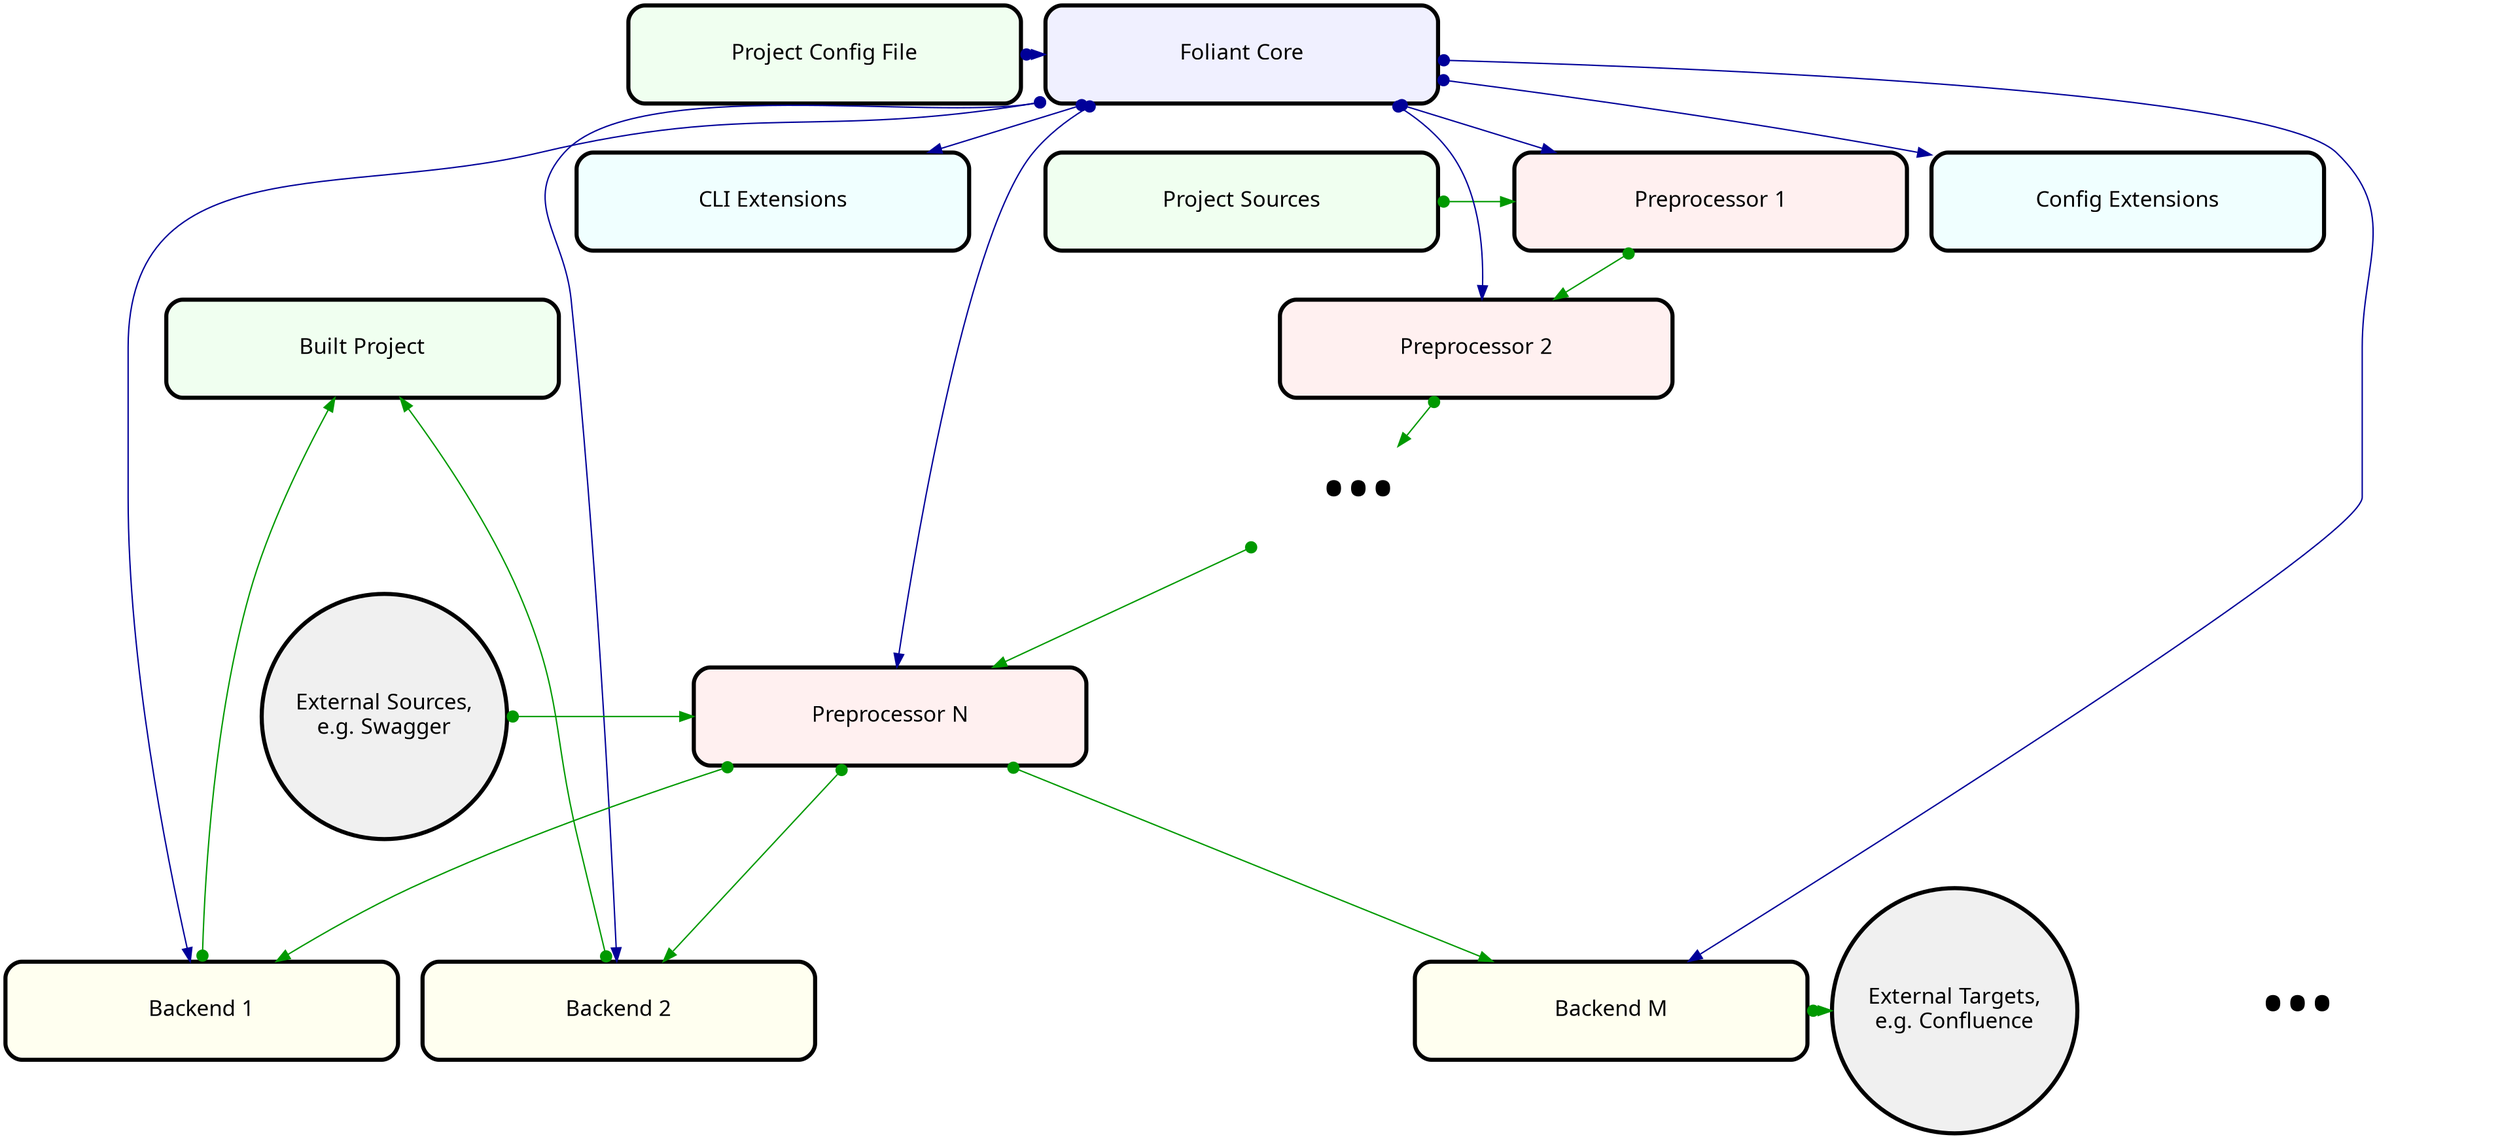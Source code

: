 digraph {
graph [splines = "true", fontname = "PT Sans Caption", fontsize = "16"];
node [shape = "box", fixedsize = "true", width = "4", height = "1", penwidth = "3", fontname = "PT Sans Caption", fontsize = "16"];
edge [dir = "both", arrowtail = "dot", arrowhead = "normal"];
"config" [style = "filled, rounded", fillcolor = "#f0fff0", label = "Project Config File", pos = "0, 0.0!"];
"src" [style = "filled, rounded", fillcolor = "#f0fff0", label = "Project Sources", pos = "0, -2.78!"];
"artifacts" [style = "filled, rounded", fillcolor = "#f0fff0", label = "Built Project", pos = "0, -5.56!"];
"core" [style = "filled, rounded", fillcolor = "#f0f0ff", label = "Foliant Core", pos = "16.67, 0.0!"];
"config_extensions" [style = "filled, rounded", fillcolor = "#f0ffff", label = "Config Extensions", pos = "27.79, -2.78!"];
"cli_extensions" [style = "filled, rounded", fillcolor = "#f0ffff", label = "CLI Extensions", pos = "22.23, -2.78!"];
"preprocessor_1" [style = "filled, rounded", fillcolor = "#fff0f0", label = "Preprocessor 1", pos = "11.11, -2.78!"];
"preprocessor_2" [style = "filled, rounded", fillcolor = "#fff0f0", label = "Preprocessor 2", pos = "11.11, -5.56!"];
"more_preprocessors" [penwidth = "0", fontsize = "48", label = "•••", pos = "11.11, -8.33!"];
"preprocessor_n" [style = "filled, rounded", fillcolor = "#fff0f0", label = "Preprocessor N", pos = "11.11, -11.11!"];
"backend_1" [style = "filled, rounded", fillcolor = "#fffff0", label = "Backend 1", pos = "11.11, -13.89!"];
"backend_2" [style = "filled, rounded", fillcolor = "#fffff0", label = "Backend 2", pos = "16.67, -13.89!"];
"more_backends" [penwidth = "0", fontsize = "48", label = "•••", pos = "22.23, -13.89!"];
"backend_m" [style = "filled, rounded", fillcolor = "#fffff0", label = "Backend M", pos = "27.79, -13.89!"];
"external_sources" [shape = "circle", width = "2.5", height = "2.5", style = "filled", fillcolor = "#f0f0f0", label = "External Sources,\ne.g. Swagger", pos = "33.35, -11.11!"];
"external_targets" [shape = "circle", width = "2.5", height = "2.5", style = "filled", fillcolor = "#f0f0f0", label = "External Targets,\ne.g. Confluence", pos = "33.35, -13.89!"];
subgraph cluster_1 {
labelloc = "b";
labeljust = "l";
shape = "box";
style = "rounded";
penwidth = "3";
color = "#999999";
label = "Foliant Ecosystem";
"core";
"config_extensions";
"cli_extensions";
"preprocessor_1";
"preprocessor_2";
"more_preprocessors";
"preprocessor_n";
"backend_1";
"backend_2";
"more_backends";
"backend_m";
}
"config" -> "core" [color = "#000099"];
"core" -> "config_extensions" [color = "#000099"];
"core" -> "cli_extensions" [color = "#000099"];
"core" -> "preprocessor_1" [color = "#000099"];
"core" -> "preprocessor_2" [color = "#000099"];
"core" -> "preprocessor_n" [color = "#000099"];
"core" -> "backend_1" [color = "#000099"];
"core" -> "backend_2" [color = "#000099"];
"core" -> "backend_m" [color = "#000099"];
"src" -> "preprocessor_1" [color = "#009900"];
"preprocessor_1" -> "preprocessor_2" [color = "#009900"];
"preprocessor_2" -> "more_preprocessors" [color = "#009900"];
"more_preprocessors" -> "preprocessor_n" [color = "#009900"];
"external_sources" -> "preprocessor_n" [color = "#009900"];
"preprocessor_n" -> "backend_1" [color = "#009900"];
"preprocessor_n" -> "backend_2" [color = "#009900"];
"preprocessor_n" -> "backend_m" [color = "#009900"];
"backend_1" -> "artifacts" [color = "#009900"];
"backend_2" -> "artifacts" [color = "#009900"];
"backend_m" -> "external_targets" [color = "#009900"];
subgraph {
rank = "same";
"config";
"core";
}
subgraph {
rank = "same";
"src";
"preprocessor_1";
"cli_extensions";
"config_extensions";
}
subgraph {
rank = "same";
"artifacts";
"preprocessor_2";
}
subgraph {
rank = "same";
"more_preprocessors";
}
subgraph {
rank = "same";
"preprocessor_n";
"external_sources";
}
subgraph {
rank = "same";
"backend_1";
"backend_2";
"more_backends";
"backend_m";
"external_targets";
}
}
